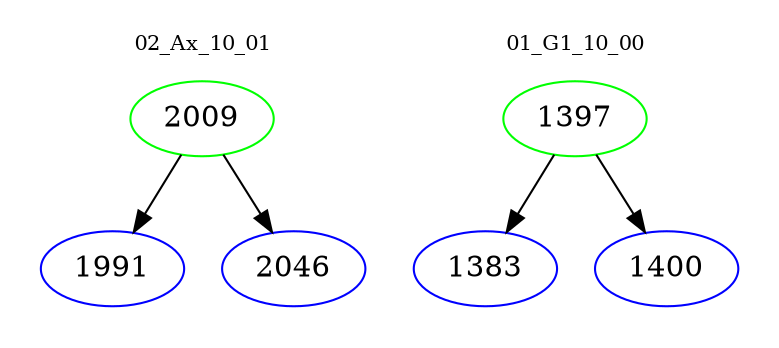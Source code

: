 digraph{
subgraph cluster_0 {
color = white
label = "02_Ax_10_01";
fontsize=10;
T0_2009 [label="2009", color="green"]
T0_2009 -> T0_1991 [color="black"]
T0_1991 [label="1991", color="blue"]
T0_2009 -> T0_2046 [color="black"]
T0_2046 [label="2046", color="blue"]
}
subgraph cluster_1 {
color = white
label = "01_G1_10_00";
fontsize=10;
T1_1397 [label="1397", color="green"]
T1_1397 -> T1_1383 [color="black"]
T1_1383 [label="1383", color="blue"]
T1_1397 -> T1_1400 [color="black"]
T1_1400 [label="1400", color="blue"]
}
}
